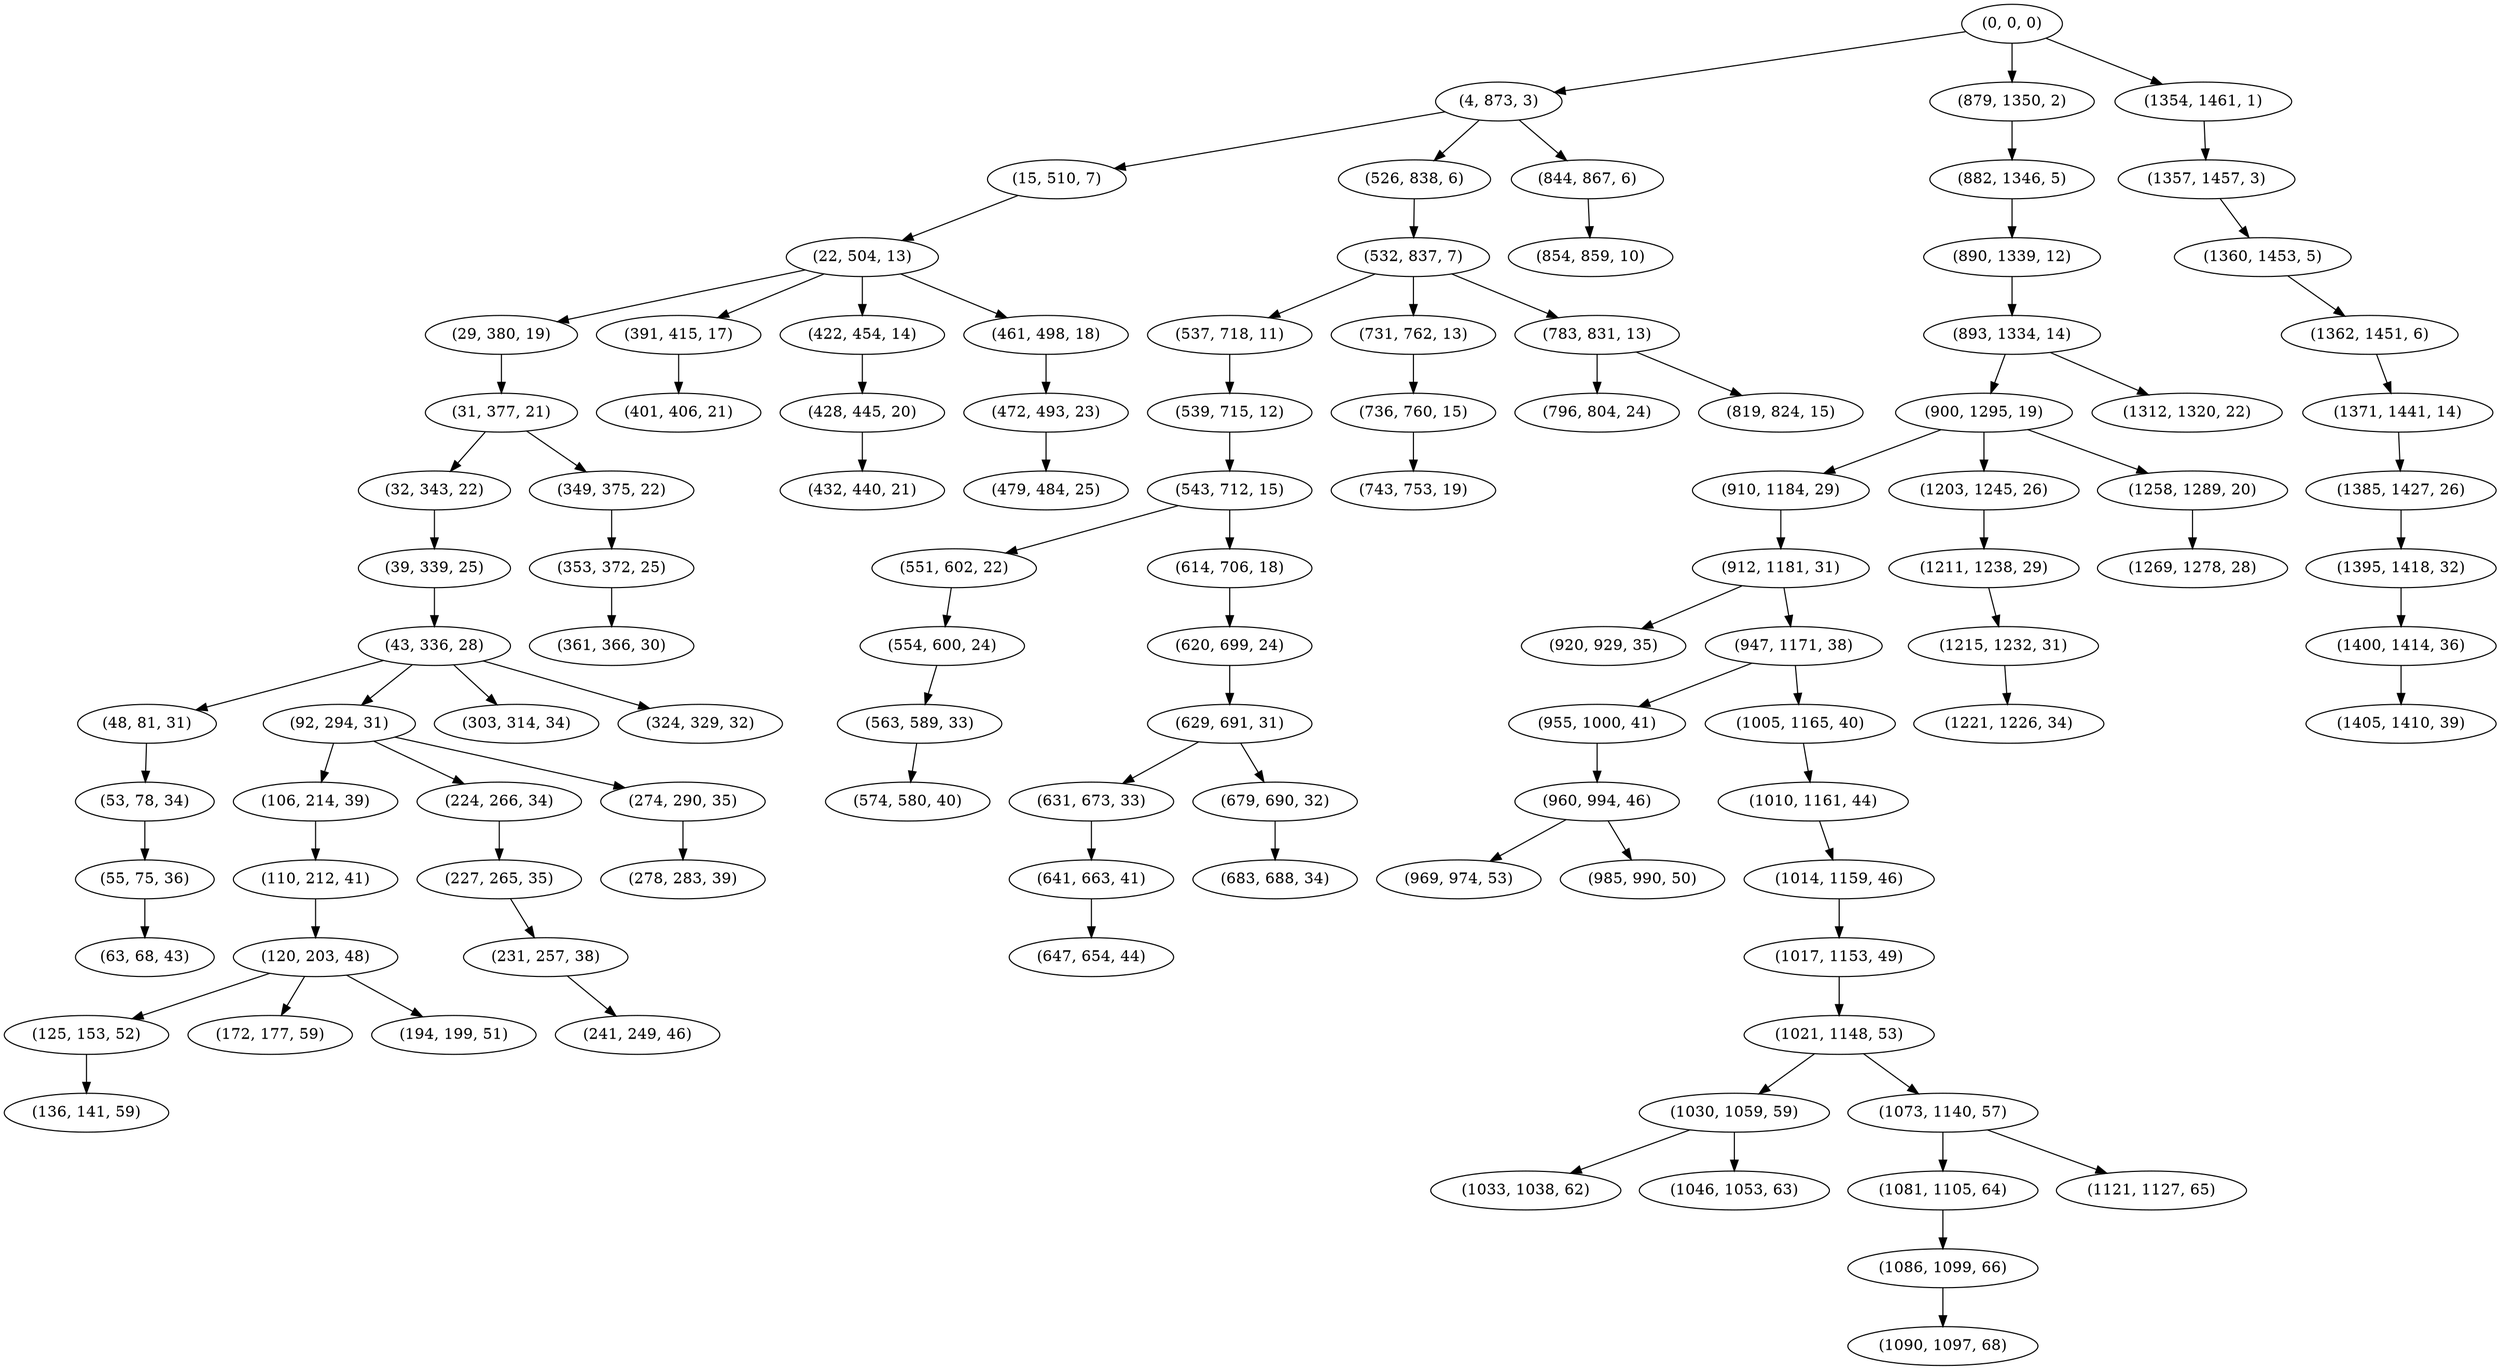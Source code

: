 digraph tree {
    "(0, 0, 0)";
    "(4, 873, 3)";
    "(15, 510, 7)";
    "(22, 504, 13)";
    "(29, 380, 19)";
    "(31, 377, 21)";
    "(32, 343, 22)";
    "(39, 339, 25)";
    "(43, 336, 28)";
    "(48, 81, 31)";
    "(53, 78, 34)";
    "(55, 75, 36)";
    "(63, 68, 43)";
    "(92, 294, 31)";
    "(106, 214, 39)";
    "(110, 212, 41)";
    "(120, 203, 48)";
    "(125, 153, 52)";
    "(136, 141, 59)";
    "(172, 177, 59)";
    "(194, 199, 51)";
    "(224, 266, 34)";
    "(227, 265, 35)";
    "(231, 257, 38)";
    "(241, 249, 46)";
    "(274, 290, 35)";
    "(278, 283, 39)";
    "(303, 314, 34)";
    "(324, 329, 32)";
    "(349, 375, 22)";
    "(353, 372, 25)";
    "(361, 366, 30)";
    "(391, 415, 17)";
    "(401, 406, 21)";
    "(422, 454, 14)";
    "(428, 445, 20)";
    "(432, 440, 21)";
    "(461, 498, 18)";
    "(472, 493, 23)";
    "(479, 484, 25)";
    "(526, 838, 6)";
    "(532, 837, 7)";
    "(537, 718, 11)";
    "(539, 715, 12)";
    "(543, 712, 15)";
    "(551, 602, 22)";
    "(554, 600, 24)";
    "(563, 589, 33)";
    "(574, 580, 40)";
    "(614, 706, 18)";
    "(620, 699, 24)";
    "(629, 691, 31)";
    "(631, 673, 33)";
    "(641, 663, 41)";
    "(647, 654, 44)";
    "(679, 690, 32)";
    "(683, 688, 34)";
    "(731, 762, 13)";
    "(736, 760, 15)";
    "(743, 753, 19)";
    "(783, 831, 13)";
    "(796, 804, 24)";
    "(819, 824, 15)";
    "(844, 867, 6)";
    "(854, 859, 10)";
    "(879, 1350, 2)";
    "(882, 1346, 5)";
    "(890, 1339, 12)";
    "(893, 1334, 14)";
    "(900, 1295, 19)";
    "(910, 1184, 29)";
    "(912, 1181, 31)";
    "(920, 929, 35)";
    "(947, 1171, 38)";
    "(955, 1000, 41)";
    "(960, 994, 46)";
    "(969, 974, 53)";
    "(985, 990, 50)";
    "(1005, 1165, 40)";
    "(1010, 1161, 44)";
    "(1014, 1159, 46)";
    "(1017, 1153, 49)";
    "(1021, 1148, 53)";
    "(1030, 1059, 59)";
    "(1033, 1038, 62)";
    "(1046, 1053, 63)";
    "(1073, 1140, 57)";
    "(1081, 1105, 64)";
    "(1086, 1099, 66)";
    "(1090, 1097, 68)";
    "(1121, 1127, 65)";
    "(1203, 1245, 26)";
    "(1211, 1238, 29)";
    "(1215, 1232, 31)";
    "(1221, 1226, 34)";
    "(1258, 1289, 20)";
    "(1269, 1278, 28)";
    "(1312, 1320, 22)";
    "(1354, 1461, 1)";
    "(1357, 1457, 3)";
    "(1360, 1453, 5)";
    "(1362, 1451, 6)";
    "(1371, 1441, 14)";
    "(1385, 1427, 26)";
    "(1395, 1418, 32)";
    "(1400, 1414, 36)";
    "(1405, 1410, 39)";
    "(0, 0, 0)" -> "(4, 873, 3)";
    "(0, 0, 0)" -> "(879, 1350, 2)";
    "(0, 0, 0)" -> "(1354, 1461, 1)";
    "(4, 873, 3)" -> "(15, 510, 7)";
    "(4, 873, 3)" -> "(526, 838, 6)";
    "(4, 873, 3)" -> "(844, 867, 6)";
    "(15, 510, 7)" -> "(22, 504, 13)";
    "(22, 504, 13)" -> "(29, 380, 19)";
    "(22, 504, 13)" -> "(391, 415, 17)";
    "(22, 504, 13)" -> "(422, 454, 14)";
    "(22, 504, 13)" -> "(461, 498, 18)";
    "(29, 380, 19)" -> "(31, 377, 21)";
    "(31, 377, 21)" -> "(32, 343, 22)";
    "(31, 377, 21)" -> "(349, 375, 22)";
    "(32, 343, 22)" -> "(39, 339, 25)";
    "(39, 339, 25)" -> "(43, 336, 28)";
    "(43, 336, 28)" -> "(48, 81, 31)";
    "(43, 336, 28)" -> "(92, 294, 31)";
    "(43, 336, 28)" -> "(303, 314, 34)";
    "(43, 336, 28)" -> "(324, 329, 32)";
    "(48, 81, 31)" -> "(53, 78, 34)";
    "(53, 78, 34)" -> "(55, 75, 36)";
    "(55, 75, 36)" -> "(63, 68, 43)";
    "(92, 294, 31)" -> "(106, 214, 39)";
    "(92, 294, 31)" -> "(224, 266, 34)";
    "(92, 294, 31)" -> "(274, 290, 35)";
    "(106, 214, 39)" -> "(110, 212, 41)";
    "(110, 212, 41)" -> "(120, 203, 48)";
    "(120, 203, 48)" -> "(125, 153, 52)";
    "(120, 203, 48)" -> "(172, 177, 59)";
    "(120, 203, 48)" -> "(194, 199, 51)";
    "(125, 153, 52)" -> "(136, 141, 59)";
    "(224, 266, 34)" -> "(227, 265, 35)";
    "(227, 265, 35)" -> "(231, 257, 38)";
    "(231, 257, 38)" -> "(241, 249, 46)";
    "(274, 290, 35)" -> "(278, 283, 39)";
    "(349, 375, 22)" -> "(353, 372, 25)";
    "(353, 372, 25)" -> "(361, 366, 30)";
    "(391, 415, 17)" -> "(401, 406, 21)";
    "(422, 454, 14)" -> "(428, 445, 20)";
    "(428, 445, 20)" -> "(432, 440, 21)";
    "(461, 498, 18)" -> "(472, 493, 23)";
    "(472, 493, 23)" -> "(479, 484, 25)";
    "(526, 838, 6)" -> "(532, 837, 7)";
    "(532, 837, 7)" -> "(537, 718, 11)";
    "(532, 837, 7)" -> "(731, 762, 13)";
    "(532, 837, 7)" -> "(783, 831, 13)";
    "(537, 718, 11)" -> "(539, 715, 12)";
    "(539, 715, 12)" -> "(543, 712, 15)";
    "(543, 712, 15)" -> "(551, 602, 22)";
    "(543, 712, 15)" -> "(614, 706, 18)";
    "(551, 602, 22)" -> "(554, 600, 24)";
    "(554, 600, 24)" -> "(563, 589, 33)";
    "(563, 589, 33)" -> "(574, 580, 40)";
    "(614, 706, 18)" -> "(620, 699, 24)";
    "(620, 699, 24)" -> "(629, 691, 31)";
    "(629, 691, 31)" -> "(631, 673, 33)";
    "(629, 691, 31)" -> "(679, 690, 32)";
    "(631, 673, 33)" -> "(641, 663, 41)";
    "(641, 663, 41)" -> "(647, 654, 44)";
    "(679, 690, 32)" -> "(683, 688, 34)";
    "(731, 762, 13)" -> "(736, 760, 15)";
    "(736, 760, 15)" -> "(743, 753, 19)";
    "(783, 831, 13)" -> "(796, 804, 24)";
    "(783, 831, 13)" -> "(819, 824, 15)";
    "(844, 867, 6)" -> "(854, 859, 10)";
    "(879, 1350, 2)" -> "(882, 1346, 5)";
    "(882, 1346, 5)" -> "(890, 1339, 12)";
    "(890, 1339, 12)" -> "(893, 1334, 14)";
    "(893, 1334, 14)" -> "(900, 1295, 19)";
    "(893, 1334, 14)" -> "(1312, 1320, 22)";
    "(900, 1295, 19)" -> "(910, 1184, 29)";
    "(900, 1295, 19)" -> "(1203, 1245, 26)";
    "(900, 1295, 19)" -> "(1258, 1289, 20)";
    "(910, 1184, 29)" -> "(912, 1181, 31)";
    "(912, 1181, 31)" -> "(920, 929, 35)";
    "(912, 1181, 31)" -> "(947, 1171, 38)";
    "(947, 1171, 38)" -> "(955, 1000, 41)";
    "(947, 1171, 38)" -> "(1005, 1165, 40)";
    "(955, 1000, 41)" -> "(960, 994, 46)";
    "(960, 994, 46)" -> "(969, 974, 53)";
    "(960, 994, 46)" -> "(985, 990, 50)";
    "(1005, 1165, 40)" -> "(1010, 1161, 44)";
    "(1010, 1161, 44)" -> "(1014, 1159, 46)";
    "(1014, 1159, 46)" -> "(1017, 1153, 49)";
    "(1017, 1153, 49)" -> "(1021, 1148, 53)";
    "(1021, 1148, 53)" -> "(1030, 1059, 59)";
    "(1021, 1148, 53)" -> "(1073, 1140, 57)";
    "(1030, 1059, 59)" -> "(1033, 1038, 62)";
    "(1030, 1059, 59)" -> "(1046, 1053, 63)";
    "(1073, 1140, 57)" -> "(1081, 1105, 64)";
    "(1073, 1140, 57)" -> "(1121, 1127, 65)";
    "(1081, 1105, 64)" -> "(1086, 1099, 66)";
    "(1086, 1099, 66)" -> "(1090, 1097, 68)";
    "(1203, 1245, 26)" -> "(1211, 1238, 29)";
    "(1211, 1238, 29)" -> "(1215, 1232, 31)";
    "(1215, 1232, 31)" -> "(1221, 1226, 34)";
    "(1258, 1289, 20)" -> "(1269, 1278, 28)";
    "(1354, 1461, 1)" -> "(1357, 1457, 3)";
    "(1357, 1457, 3)" -> "(1360, 1453, 5)";
    "(1360, 1453, 5)" -> "(1362, 1451, 6)";
    "(1362, 1451, 6)" -> "(1371, 1441, 14)";
    "(1371, 1441, 14)" -> "(1385, 1427, 26)";
    "(1385, 1427, 26)" -> "(1395, 1418, 32)";
    "(1395, 1418, 32)" -> "(1400, 1414, 36)";
    "(1400, 1414, 36)" -> "(1405, 1410, 39)";
}
